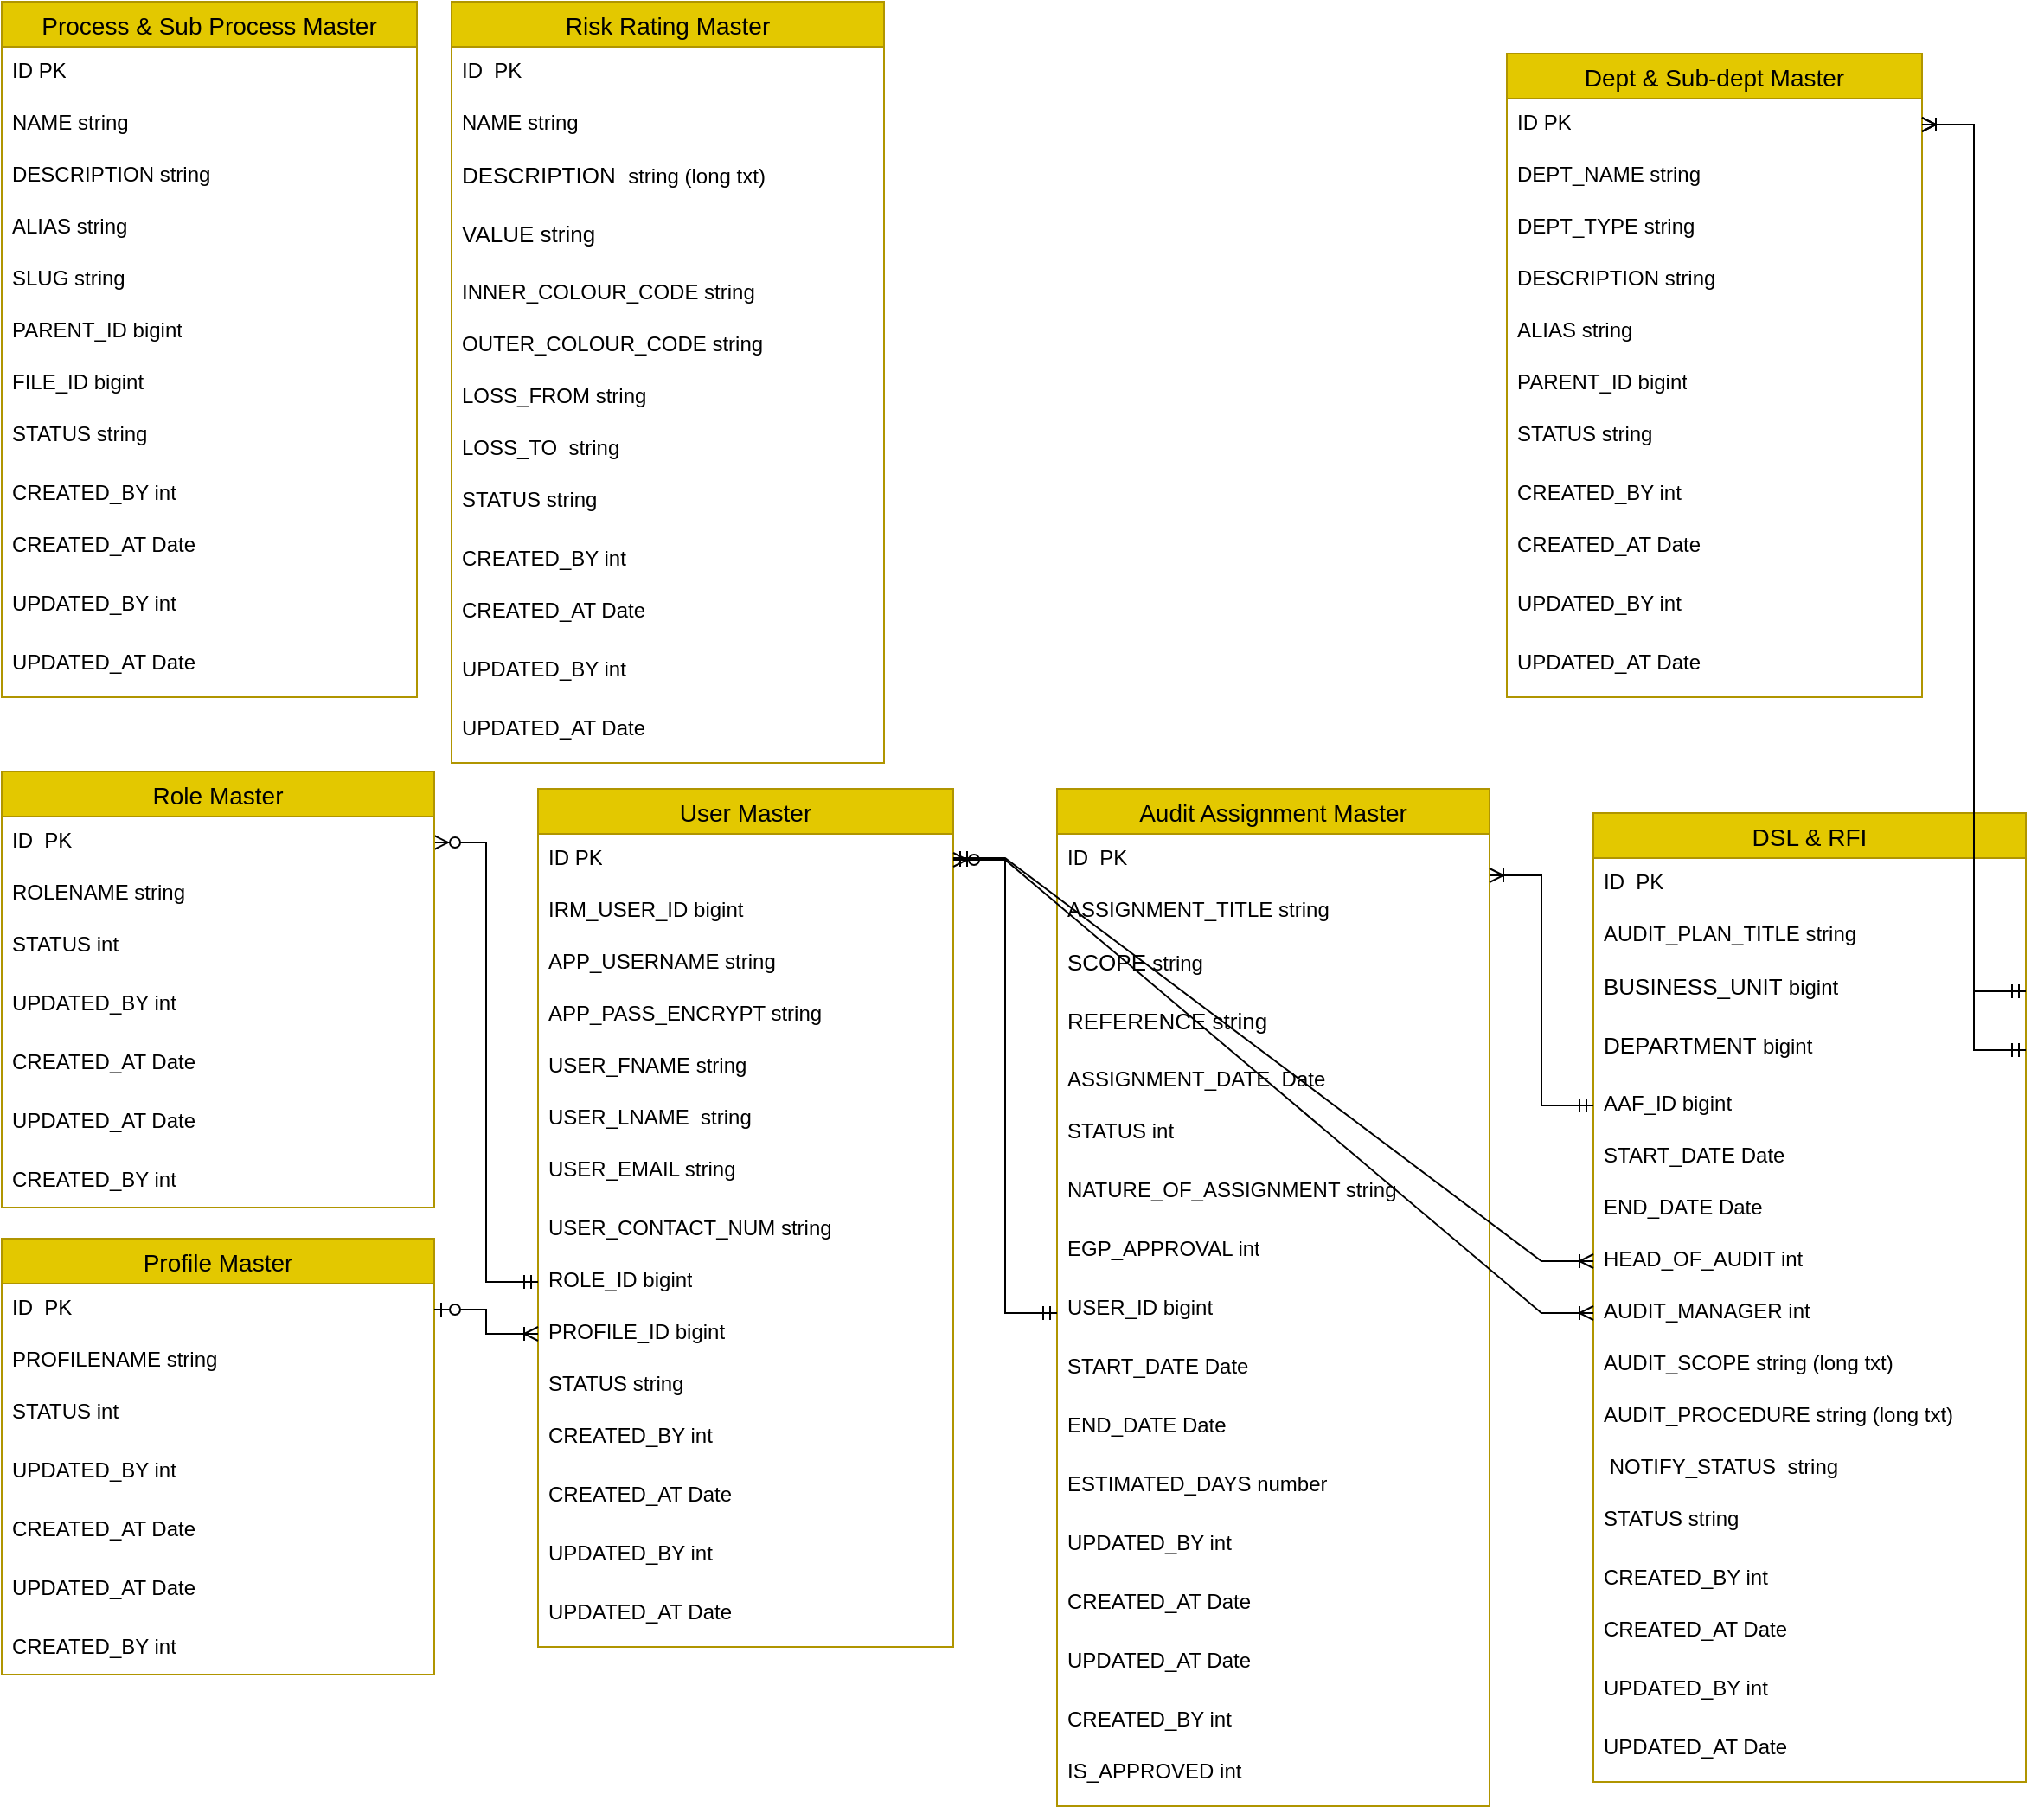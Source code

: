 <mxfile version="24.3.1" type="github">
  <diagram name="ER-DIAGRAM" id="gPWIXDnlti2HxAmNyndX">
    <mxGraphModel dx="1222" dy="618" grid="1" gridSize="10" guides="1" tooltips="1" connect="1" arrows="1" fold="1" page="1" pageScale="1" pageWidth="850" pageHeight="1100" math="0" shadow="0">
      <root>
        <mxCell id="0" />
        <mxCell id="1" parent="0" />
        <mxCell id="QEmC2FfthVZEHZ-U8Jmx-1" value="Process &amp; Sub Process Master" style="swimlane;fontStyle=0;childLayout=stackLayout;horizontal=1;startSize=26;horizontalStack=0;resizeParent=1;resizeParentMax=0;resizeLast=0;collapsible=1;marginBottom=0;align=center;fontSize=14;fillColor=#e3c800;strokeColor=#B09500;fontColor=#000000;" parent="1" vertex="1">
          <mxGeometry x="20" y="35" width="240" height="402" as="geometry">
            <mxRectangle x="70" y="50" width="230" height="30" as="alternateBounds" />
          </mxGeometry>
        </mxCell>
        <mxCell id="QEmC2FfthVZEHZ-U8Jmx-2" value="ID PK" style="text;strokeColor=none;fillColor=none;spacingLeft=4;spacingRight=4;overflow=hidden;rotatable=0;points=[[0,0.5],[1,0.5]];portConstraint=eastwest;fontSize=12;whiteSpace=wrap;html=1;" parent="QEmC2FfthVZEHZ-U8Jmx-1" vertex="1">
          <mxGeometry y="26" width="240" height="30" as="geometry" />
        </mxCell>
        <mxCell id="QEmC2FfthVZEHZ-U8Jmx-3" value="NAME string" style="text;strokeColor=none;fillColor=none;spacingLeft=4;spacingRight=4;overflow=hidden;rotatable=0;points=[[0,0.5],[1,0.5]];portConstraint=eastwest;fontSize=12;whiteSpace=wrap;html=1;" parent="QEmC2FfthVZEHZ-U8Jmx-1" vertex="1">
          <mxGeometry y="56" width="240" height="30" as="geometry" />
        </mxCell>
        <mxCell id="QEmC2FfthVZEHZ-U8Jmx-4" value="DESCRIPTION string" style="text;strokeColor=none;fillColor=none;spacingLeft=4;spacingRight=4;overflow=hidden;rotatable=0;points=[[0,0.5],[1,0.5]];portConstraint=eastwest;fontSize=12;whiteSpace=wrap;html=1;" parent="QEmC2FfthVZEHZ-U8Jmx-1" vertex="1">
          <mxGeometry y="86" width="240" height="30" as="geometry" />
        </mxCell>
        <mxCell id="QEmC2FfthVZEHZ-U8Jmx-5" value="ALIAS string" style="text;strokeColor=none;fillColor=none;spacingLeft=4;spacingRight=4;overflow=hidden;rotatable=0;points=[[0,0.5],[1,0.5]];portConstraint=eastwest;fontSize=12;whiteSpace=wrap;html=1;" parent="QEmC2FfthVZEHZ-U8Jmx-1" vertex="1">
          <mxGeometry y="116" width="240" height="30" as="geometry" />
        </mxCell>
        <mxCell id="QEmC2FfthVZEHZ-U8Jmx-6" value="SLUG string" style="text;strokeColor=none;fillColor=none;spacingLeft=4;spacingRight=4;overflow=hidden;rotatable=0;points=[[0,0.5],[1,0.5]];portConstraint=eastwest;fontSize=12;whiteSpace=wrap;html=1;" parent="QEmC2FfthVZEHZ-U8Jmx-1" vertex="1">
          <mxGeometry y="146" width="240" height="30" as="geometry" />
        </mxCell>
        <mxCell id="QEmC2FfthVZEHZ-U8Jmx-7" value="&lt;span style=&quot;color: rgba(0, 0, 0, 0); font-family: monospace; font-size: 0px; text-wrap: nowrap;&quot;&gt;%3CmxGraphModel%3E%3Croot%3E%3CmxCell%20id%3D%220%22%2F%3E%3CmxCell%20id%3D%221%22%20parent%3D%220%22%2F%3E%3CmxCell%20id%3D%222%22%20value%3D%22FILE_ID%20bigint%22%20style%3D%22text%3BstrokeColor%3Dnone%3BfillColor%3Dnone%3BspacingLeft%3D4%3BspacingRight%3D4%3Boverflow%3Dhidden%3Brotatable%3D0%3Bpoints%3D%5B%5B0%2C0.5%5D%2C%5B1%2C0.5%5D%5D%3BportConstraint%3Deastwest%3BfontSize%3D12%3BwhiteSpace%3Dwrap%3Bhtml%3D1%3B%22%20vertex%3D%221%22%20parent%3D%221%22%3E%3CmxGeometry%20x%3D%22100%22%20y%3D%22246%22%20width%3D%22240%22%20height%3D%2230%22%20as%3D%22geometry%22%2F%3E%3C%2FmxCell%3E%3C%2Froot%3E%3C%2FmxGraphModel%3E&lt;/span&gt;PARENT_ID&amp;nbsp;bigint" style="text;strokeColor=none;fillColor=none;spacingLeft=4;spacingRight=4;overflow=hidden;rotatable=0;points=[[0,0.5],[1,0.5]];portConstraint=eastwest;fontSize=12;whiteSpace=wrap;html=1;" parent="QEmC2FfthVZEHZ-U8Jmx-1" vertex="1">
          <mxGeometry y="176" width="240" height="30" as="geometry" />
        </mxCell>
        <mxCell id="QEmC2FfthVZEHZ-U8Jmx-8" value="FILE_ID bigint" style="text;strokeColor=none;fillColor=none;spacingLeft=4;spacingRight=4;overflow=hidden;rotatable=0;points=[[0,0.5],[1,0.5]];portConstraint=eastwest;fontSize=12;whiteSpace=wrap;html=1;" parent="QEmC2FfthVZEHZ-U8Jmx-1" vertex="1">
          <mxGeometry y="206" width="240" height="30" as="geometry" />
        </mxCell>
        <mxCell id="QEmC2FfthVZEHZ-U8Jmx-9" value="STATUS string" style="text;strokeColor=none;fillColor=none;spacingLeft=4;spacingRight=4;overflow=hidden;rotatable=0;points=[[0,0.5],[1,0.5]];portConstraint=eastwest;fontSize=12;whiteSpace=wrap;html=1;" parent="QEmC2FfthVZEHZ-U8Jmx-1" vertex="1">
          <mxGeometry y="236" width="240" height="34" as="geometry" />
        </mxCell>
        <mxCell id="QEmC2FfthVZEHZ-U8Jmx-10" value="&lt;span style=&quot;color: rgba(0, 0, 0, 0); font-family: monospace; font-size: 0px; text-wrap: nowrap;&quot;&gt;%3CmxGraphModel%3E%3Croot%3E%3CmxCell%20id%3D%220%22%2F%3E%3CmxCell%20id%3D%221%22%20parent%3D%220%22%2F%3E%3CmxCell%20id%3D%222%22%20value%3D%22FILE_ID%20bigint%22%20style%3D%22text%3BstrokeColor%3Dnone%3BfillColor%3Dnone%3BspacingLeft%3D4%3BspacingRight%3D4%3Boverflow%3Dhidden%3Brotatable%3D0%3Bpoints%3D%5B%5B0%2C0.5%5D%2C%5B1%2C0.5%5D%5D%3BportConstraint%3Deastwest%3BfontSize%3D12%3BwhiteSpace%3Dwrap%3Bhtml%3D1%3B%22%20vertex%3D%221%22%20parent%3D%221%22%3E%3CmxGeometry%20x%3D%22100%22%20y%3D%22246%22%20width%3D%22240%22%20height%3D%2230%22%20as%3D%22geometry%22%2F%3E%3C%2FmxCell%3E%3C%2Froot%3E%3C%2FmxGraphModel%3ECREA&lt;/span&gt;CREATED_BY int" style="text;strokeColor=none;fillColor=none;spacingLeft=4;spacingRight=4;overflow=hidden;rotatable=0;points=[[0,0.5],[1,0.5]];portConstraint=eastwest;fontSize=12;whiteSpace=wrap;html=1;" parent="QEmC2FfthVZEHZ-U8Jmx-1" vertex="1">
          <mxGeometry y="270" width="240" height="30" as="geometry" />
        </mxCell>
        <mxCell id="QEmC2FfthVZEHZ-U8Jmx-11" value="CREATED_AT Date" style="text;strokeColor=none;fillColor=none;spacingLeft=4;spacingRight=4;overflow=hidden;rotatable=0;points=[[0,0.5],[1,0.5]];portConstraint=eastwest;fontSize=12;whiteSpace=wrap;html=1;" parent="QEmC2FfthVZEHZ-U8Jmx-1" vertex="1">
          <mxGeometry y="300" width="240" height="34" as="geometry" />
        </mxCell>
        <mxCell id="QEmC2FfthVZEHZ-U8Jmx-12" value="UPDATED_BY int" style="text;strokeColor=none;fillColor=none;spacingLeft=4;spacingRight=4;overflow=hidden;rotatable=0;points=[[0,0.5],[1,0.5]];portConstraint=eastwest;fontSize=12;whiteSpace=wrap;html=1;" parent="QEmC2FfthVZEHZ-U8Jmx-1" vertex="1">
          <mxGeometry y="334" width="240" height="34" as="geometry" />
        </mxCell>
        <mxCell id="QEmC2FfthVZEHZ-U8Jmx-13" value="UPDATED_AT Date" style="text;strokeColor=none;fillColor=none;spacingLeft=4;spacingRight=4;overflow=hidden;rotatable=0;points=[[0,0.5],[1,0.5]];portConstraint=eastwest;fontSize=12;whiteSpace=wrap;html=1;" parent="QEmC2FfthVZEHZ-U8Jmx-1" vertex="1">
          <mxGeometry y="368" width="240" height="34" as="geometry" />
        </mxCell>
        <mxCell id="QEmC2FfthVZEHZ-U8Jmx-14" value="Dept &amp; Sub-dept Master" style="swimlane;fontStyle=0;childLayout=stackLayout;horizontal=1;startSize=26;horizontalStack=0;resizeParent=1;resizeParentMax=0;resizeLast=0;collapsible=1;marginBottom=0;align=center;fontSize=14;fillColor=#e3c800;strokeColor=#B09500;fontColor=#000000;" parent="1" vertex="1">
          <mxGeometry x="890" y="65" width="240" height="372" as="geometry" />
        </mxCell>
        <mxCell id="QEmC2FfthVZEHZ-U8Jmx-15" value="ID PK" style="text;strokeColor=none;fillColor=none;spacingLeft=4;spacingRight=4;overflow=hidden;rotatable=0;points=[[0,0.5],[1,0.5]];portConstraint=eastwest;fontSize=12;whiteSpace=wrap;html=1;" parent="QEmC2FfthVZEHZ-U8Jmx-14" vertex="1">
          <mxGeometry y="26" width="240" height="30" as="geometry" />
        </mxCell>
        <mxCell id="QEmC2FfthVZEHZ-U8Jmx-16" value="DEPT_NAME string" style="text;strokeColor=none;fillColor=none;spacingLeft=4;spacingRight=4;overflow=hidden;rotatable=0;points=[[0,0.5],[1,0.5]];portConstraint=eastwest;fontSize=12;whiteSpace=wrap;html=1;" parent="QEmC2FfthVZEHZ-U8Jmx-14" vertex="1">
          <mxGeometry y="56" width="240" height="30" as="geometry" />
        </mxCell>
        <mxCell id="QEmC2FfthVZEHZ-U8Jmx-27" value="DEPT_TYPE string" style="text;strokeColor=none;fillColor=none;spacingLeft=4;spacingRight=4;overflow=hidden;rotatable=0;points=[[0,0.5],[1,0.5]];portConstraint=eastwest;fontSize=12;whiteSpace=wrap;html=1;" parent="QEmC2FfthVZEHZ-U8Jmx-14" vertex="1">
          <mxGeometry y="86" width="240" height="30" as="geometry" />
        </mxCell>
        <mxCell id="QEmC2FfthVZEHZ-U8Jmx-17" value="DESCRIPTION string" style="text;strokeColor=none;fillColor=none;spacingLeft=4;spacingRight=4;overflow=hidden;rotatable=0;points=[[0,0.5],[1,0.5]];portConstraint=eastwest;fontSize=12;whiteSpace=wrap;html=1;" parent="QEmC2FfthVZEHZ-U8Jmx-14" vertex="1">
          <mxGeometry y="116" width="240" height="30" as="geometry" />
        </mxCell>
        <mxCell id="QEmC2FfthVZEHZ-U8Jmx-18" value="ALIAS string" style="text;strokeColor=none;fillColor=none;spacingLeft=4;spacingRight=4;overflow=hidden;rotatable=0;points=[[0,0.5],[1,0.5]];portConstraint=eastwest;fontSize=12;whiteSpace=wrap;html=1;" parent="QEmC2FfthVZEHZ-U8Jmx-14" vertex="1">
          <mxGeometry y="146" width="240" height="30" as="geometry" />
        </mxCell>
        <mxCell id="QEmC2FfthVZEHZ-U8Jmx-20" value="&lt;span style=&quot;color: rgba(0, 0, 0, 0); font-family: monospace; font-size: 0px; text-wrap: nowrap;&quot;&gt;%3CmxGraphModel%3E%3Croot%3E%3CmxCell%20id%3D%220%22%2F%3E%3CmxCell%20id%3D%221%22%20parent%3D%220%22%2F%3E%3CmxCell%20id%3D%222%22%20value%3D%22FILE_ID%20bigint%22%20style%3D%22text%3BstrokeColor%3Dnone%3BfillColor%3Dnone%3BspacingLeft%3D4%3BspacingRight%3D4%3Boverflow%3Dhidden%3Brotatable%3D0%3Bpoints%3D%5B%5B0%2C0.5%5D%2C%5B1%2C0.5%5D%5D%3BportConstraint%3Deastwest%3BfontSize%3D12%3BwhiteSpace%3Dwrap%3Bhtml%3D1%3B%22%20vertex%3D%221%22%20parent%3D%221%22%3E%3CmxGeometry%20x%3D%22100%22%20y%3D%22246%22%20width%3D%22240%22%20height%3D%2230%22%20as%3D%22geometry%22%2F%3E%3C%2FmxCell%3E%3C%2Froot%3E%3C%2FmxGraphModel%3E&lt;/span&gt;PARENT_ID&amp;nbsp;bigint" style="text;strokeColor=none;fillColor=none;spacingLeft=4;spacingRight=4;overflow=hidden;rotatable=0;points=[[0,0.5],[1,0.5]];portConstraint=eastwest;fontSize=12;whiteSpace=wrap;html=1;" parent="QEmC2FfthVZEHZ-U8Jmx-14" vertex="1">
          <mxGeometry y="176" width="240" height="30" as="geometry" />
        </mxCell>
        <mxCell id="QEmC2FfthVZEHZ-U8Jmx-22" value="STATUS string" style="text;strokeColor=none;fillColor=none;spacingLeft=4;spacingRight=4;overflow=hidden;rotatable=0;points=[[0,0.5],[1,0.5]];portConstraint=eastwest;fontSize=12;whiteSpace=wrap;html=1;" parent="QEmC2FfthVZEHZ-U8Jmx-14" vertex="1">
          <mxGeometry y="206" width="240" height="34" as="geometry" />
        </mxCell>
        <mxCell id="QEmC2FfthVZEHZ-U8Jmx-23" value="&lt;span style=&quot;color: rgba(0, 0, 0, 0); font-family: monospace; font-size: 0px; text-wrap: nowrap;&quot;&gt;%3CmxGraphModel%3E%3Croot%3E%3CmxCell%20id%3D%220%22%2F%3E%3CmxCell%20id%3D%221%22%20parent%3D%220%22%2F%3E%3CmxCell%20id%3D%222%22%20value%3D%22FILE_ID%20bigint%22%20style%3D%22text%3BstrokeColor%3Dnone%3BfillColor%3Dnone%3BspacingLeft%3D4%3BspacingRight%3D4%3Boverflow%3Dhidden%3Brotatable%3D0%3Bpoints%3D%5B%5B0%2C0.5%5D%2C%5B1%2C0.5%5D%5D%3BportConstraint%3Deastwest%3BfontSize%3D12%3BwhiteSpace%3Dwrap%3Bhtml%3D1%3B%22%20vertex%3D%221%22%20parent%3D%221%22%3E%3CmxGeometry%20x%3D%22100%22%20y%3D%22246%22%20width%3D%22240%22%20height%3D%2230%22%20as%3D%22geometry%22%2F%3E%3C%2FmxCell%3E%3C%2Froot%3E%3C%2FmxGraphModel%3ECREA&lt;/span&gt;CREATED_BY int" style="text;strokeColor=none;fillColor=none;spacingLeft=4;spacingRight=4;overflow=hidden;rotatable=0;points=[[0,0.5],[1,0.5]];portConstraint=eastwest;fontSize=12;whiteSpace=wrap;html=1;" parent="QEmC2FfthVZEHZ-U8Jmx-14" vertex="1">
          <mxGeometry y="240" width="240" height="30" as="geometry" />
        </mxCell>
        <mxCell id="QEmC2FfthVZEHZ-U8Jmx-24" value="CREATED_AT Date" style="text;strokeColor=none;fillColor=none;spacingLeft=4;spacingRight=4;overflow=hidden;rotatable=0;points=[[0,0.5],[1,0.5]];portConstraint=eastwest;fontSize=12;whiteSpace=wrap;html=1;" parent="QEmC2FfthVZEHZ-U8Jmx-14" vertex="1">
          <mxGeometry y="270" width="240" height="34" as="geometry" />
        </mxCell>
        <mxCell id="QEmC2FfthVZEHZ-U8Jmx-25" value="UPDATED_BY int" style="text;strokeColor=none;fillColor=none;spacingLeft=4;spacingRight=4;overflow=hidden;rotatable=0;points=[[0,0.5],[1,0.5]];portConstraint=eastwest;fontSize=12;whiteSpace=wrap;html=1;" parent="QEmC2FfthVZEHZ-U8Jmx-14" vertex="1">
          <mxGeometry y="304" width="240" height="34" as="geometry" />
        </mxCell>
        <mxCell id="QEmC2FfthVZEHZ-U8Jmx-26" value="UPDATED_AT Date" style="text;strokeColor=none;fillColor=none;spacingLeft=4;spacingRight=4;overflow=hidden;rotatable=0;points=[[0,0.5],[1,0.5]];portConstraint=eastwest;fontSize=12;whiteSpace=wrap;html=1;" parent="QEmC2FfthVZEHZ-U8Jmx-14" vertex="1">
          <mxGeometry y="338" width="240" height="34" as="geometry" />
        </mxCell>
        <mxCell id="izGqx1ny6AZT-RJg9pPJ-1" value="Risk Rating Master" style="swimlane;fontStyle=0;childLayout=stackLayout;horizontal=1;startSize=26;horizontalStack=0;resizeParent=1;resizeParentMax=0;resizeLast=0;collapsible=1;marginBottom=0;align=center;fontSize=14;fillColor=#e3c800;strokeColor=#B09500;fontColor=#000000;" parent="1" vertex="1">
          <mxGeometry x="280" y="35" width="250" height="440" as="geometry" />
        </mxCell>
        <mxCell id="izGqx1ny6AZT-RJg9pPJ-2" value="ID&amp;nbsp; PK" style="text;strokeColor=none;fillColor=none;spacingLeft=4;spacingRight=4;overflow=hidden;rotatable=0;points=[[0,0.5],[1,0.5]];portConstraint=eastwest;fontSize=12;whiteSpace=wrap;html=1;" parent="izGqx1ny6AZT-RJg9pPJ-1" vertex="1">
          <mxGeometry y="26" width="250" height="30" as="geometry" />
        </mxCell>
        <mxCell id="izGqx1ny6AZT-RJg9pPJ-3" value="NAME string" style="text;strokeColor=none;fillColor=none;spacingLeft=4;spacingRight=4;overflow=hidden;rotatable=0;points=[[0,0.5],[1,0.5]];portConstraint=eastwest;fontSize=12;whiteSpace=wrap;html=1;" parent="izGqx1ny6AZT-RJg9pPJ-1" vertex="1">
          <mxGeometry y="56" width="250" height="30" as="geometry" />
        </mxCell>
        <mxCell id="izGqx1ny6AZT-RJg9pPJ-16" value="&lt;font style=&quot;&quot; size=&quot;2&quot; face=&quot;Nunito Sans, sans-serif&quot;&gt;DESCRIPTION&amp;nbsp;&amp;nbsp;&lt;/font&gt;string (long txt)" style="text;strokeColor=none;fillColor=none;spacingLeft=4;spacingRight=4;overflow=hidden;rotatable=0;points=[[0,0.5],[1,0.5]];portConstraint=eastwest;fontSize=12;whiteSpace=wrap;html=1;" parent="izGqx1ny6AZT-RJg9pPJ-1" vertex="1">
          <mxGeometry y="86" width="250" height="34" as="geometry" />
        </mxCell>
        <mxCell id="izGqx1ny6AZT-RJg9pPJ-4" value="&lt;font style=&quot;&quot; size=&quot;2&quot; face=&quot;Nunito Sans, sans-serif&quot;&gt;VALUE string&lt;/font&gt;" style="text;strokeColor=none;fillColor=none;spacingLeft=4;spacingRight=4;overflow=hidden;rotatable=0;points=[[0,0.5],[1,0.5]];portConstraint=eastwest;fontSize=12;whiteSpace=wrap;html=1;" parent="izGqx1ny6AZT-RJg9pPJ-1" vertex="1">
          <mxGeometry y="120" width="250" height="34" as="geometry" />
        </mxCell>
        <mxCell id="izGqx1ny6AZT-RJg9pPJ-14" value="INNER_COLOUR_CODE string" style="text;strokeColor=none;fillColor=none;spacingLeft=4;spacingRight=4;overflow=hidden;rotatable=0;points=[[0,0.5],[1,0.5]];portConstraint=eastwest;fontSize=12;whiteSpace=wrap;html=1;" parent="izGqx1ny6AZT-RJg9pPJ-1" vertex="1">
          <mxGeometry y="154" width="250" height="30" as="geometry" />
        </mxCell>
        <mxCell id="izGqx1ny6AZT-RJg9pPJ-5" value="OUTER_COLOUR_CODE string" style="text;strokeColor=none;fillColor=none;spacingLeft=4;spacingRight=4;overflow=hidden;rotatable=0;points=[[0,0.5],[1,0.5]];portConstraint=eastwest;fontSize=12;whiteSpace=wrap;html=1;" parent="izGqx1ny6AZT-RJg9pPJ-1" vertex="1">
          <mxGeometry y="184" width="250" height="30" as="geometry" />
        </mxCell>
        <mxCell id="izGqx1ny6AZT-RJg9pPJ-6" value="LOSS_FROM string" style="text;strokeColor=none;fillColor=none;spacingLeft=4;spacingRight=4;overflow=hidden;rotatable=0;points=[[0,0.5],[1,0.5]];portConstraint=eastwest;fontSize=12;whiteSpace=wrap;html=1;" parent="izGqx1ny6AZT-RJg9pPJ-1" vertex="1">
          <mxGeometry y="214" width="250" height="30" as="geometry" />
        </mxCell>
        <mxCell id="izGqx1ny6AZT-RJg9pPJ-7" value="&lt;font face=&quot;monospace&quot; color=&quot;rgba(0, 0, 0, 0)&quot;&gt;&lt;span style=&quot;font-size: 0px; text-wrap: nowrap;&quot;&gt;LOSS_TO&lt;/span&gt;&lt;/font&gt;LOSS_TO&amp;nbsp; string" style="text;strokeColor=none;fillColor=none;spacingLeft=4;spacingRight=4;overflow=hidden;rotatable=0;points=[[0,0.5],[1,0.5]];portConstraint=eastwest;fontSize=12;whiteSpace=wrap;html=1;" parent="izGqx1ny6AZT-RJg9pPJ-1" vertex="1">
          <mxGeometry y="244" width="250" height="30" as="geometry" />
        </mxCell>
        <mxCell id="izGqx1ny6AZT-RJg9pPJ-9" value="STATUS string" style="text;strokeColor=none;fillColor=none;spacingLeft=4;spacingRight=4;overflow=hidden;rotatable=0;points=[[0,0.5],[1,0.5]];portConstraint=eastwest;fontSize=12;whiteSpace=wrap;html=1;" parent="izGqx1ny6AZT-RJg9pPJ-1" vertex="1">
          <mxGeometry y="274" width="250" height="34" as="geometry" />
        </mxCell>
        <mxCell id="izGqx1ny6AZT-RJg9pPJ-10" value="&lt;span style=&quot;color: rgba(0, 0, 0, 0); font-family: monospace; font-size: 0px; text-wrap: nowrap;&quot;&gt;%3CmxGraphModel%3E%3Croot%3E%3CmxCell%20id%3D%220%22%2F%3E%3CmxCell%20id%3D%221%22%20parent%3D%220%22%2F%3E%3CmxCell%20id%3D%222%22%20value%3D%22FILE_ID%20bigint%22%20style%3D%22text%3BstrokeColor%3Dnone%3BfillColor%3Dnone%3BspacingLeft%3D4%3BspacingRight%3D4%3Boverflow%3Dhidden%3Brotatable%3D0%3Bpoints%3D%5B%5B0%2C0.5%5D%2C%5B1%2C0.5%5D%5D%3BportConstraint%3Deastwest%3BfontSize%3D12%3BwhiteSpace%3Dwrap%3Bhtml%3D1%3B%22%20vertex%3D%221%22%20parent%3D%221%22%3E%3CmxGeometry%20x%3D%22100%22%20y%3D%22246%22%20width%3D%22240%22%20height%3D%2230%22%20as%3D%22geometry%22%2F%3E%3C%2FmxCell%3E%3C%2Froot%3E%3C%2FmxGraphModel%3ECREA&lt;/span&gt;CREATED_BY int" style="text;strokeColor=none;fillColor=none;spacingLeft=4;spacingRight=4;overflow=hidden;rotatable=0;points=[[0,0.5],[1,0.5]];portConstraint=eastwest;fontSize=12;whiteSpace=wrap;html=1;" parent="izGqx1ny6AZT-RJg9pPJ-1" vertex="1">
          <mxGeometry y="308" width="250" height="30" as="geometry" />
        </mxCell>
        <mxCell id="izGqx1ny6AZT-RJg9pPJ-11" value="CREATED_AT Date" style="text;strokeColor=none;fillColor=none;spacingLeft=4;spacingRight=4;overflow=hidden;rotatable=0;points=[[0,0.5],[1,0.5]];portConstraint=eastwest;fontSize=12;whiteSpace=wrap;html=1;" parent="izGqx1ny6AZT-RJg9pPJ-1" vertex="1">
          <mxGeometry y="338" width="250" height="34" as="geometry" />
        </mxCell>
        <mxCell id="izGqx1ny6AZT-RJg9pPJ-12" value="UPDATED_BY int" style="text;strokeColor=none;fillColor=none;spacingLeft=4;spacingRight=4;overflow=hidden;rotatable=0;points=[[0,0.5],[1,0.5]];portConstraint=eastwest;fontSize=12;whiteSpace=wrap;html=1;" parent="izGqx1ny6AZT-RJg9pPJ-1" vertex="1">
          <mxGeometry y="372" width="250" height="34" as="geometry" />
        </mxCell>
        <mxCell id="izGqx1ny6AZT-RJg9pPJ-13" value="UPDATED_AT Date" style="text;strokeColor=none;fillColor=none;spacingLeft=4;spacingRight=4;overflow=hidden;rotatable=0;points=[[0,0.5],[1,0.5]];portConstraint=eastwest;fontSize=12;whiteSpace=wrap;html=1;" parent="izGqx1ny6AZT-RJg9pPJ-1" vertex="1">
          <mxGeometry y="406" width="250" height="34" as="geometry" />
        </mxCell>
        <mxCell id="izGqx1ny6AZT-RJg9pPJ-18" value="Audit Assignment Master" style="swimlane;fontStyle=0;childLayout=stackLayout;horizontal=1;startSize=26;horizontalStack=0;resizeParent=1;resizeParentMax=0;resizeLast=0;collapsible=1;marginBottom=0;align=center;fontSize=14;fillColor=#e3c800;strokeColor=#B09500;fontColor=#000000;" parent="1" vertex="1">
          <mxGeometry x="630" y="490" width="250" height="588" as="geometry">
            <mxRectangle x="630" y="490" width="200" height="30" as="alternateBounds" />
          </mxGeometry>
        </mxCell>
        <mxCell id="izGqx1ny6AZT-RJg9pPJ-19" value="ID&amp;nbsp; PK" style="text;strokeColor=none;fillColor=none;spacingLeft=4;spacingRight=4;overflow=hidden;rotatable=0;points=[[0,0.5],[1,0.5]];portConstraint=eastwest;fontSize=12;whiteSpace=wrap;html=1;" parent="izGqx1ny6AZT-RJg9pPJ-18" vertex="1">
          <mxGeometry y="26" width="250" height="30" as="geometry" />
        </mxCell>
        <mxCell id="izGqx1ny6AZT-RJg9pPJ-20" value="ASSIGNMENT_TITLE string" style="text;strokeColor=none;fillColor=none;spacingLeft=4;spacingRight=4;overflow=hidden;rotatable=0;points=[[0,0.5],[1,0.5]];portConstraint=eastwest;fontSize=12;whiteSpace=wrap;html=1;" parent="izGqx1ny6AZT-RJg9pPJ-18" vertex="1">
          <mxGeometry y="56" width="250" height="30" as="geometry" />
        </mxCell>
        <mxCell id="izGqx1ny6AZT-RJg9pPJ-21" value="&lt;font style=&quot;&quot; size=&quot;2&quot; face=&quot;Nunito Sans, sans-serif&quot;&gt;SCOPE&amp;nbsp;&lt;/font&gt;string" style="text;strokeColor=none;fillColor=none;spacingLeft=4;spacingRight=4;overflow=hidden;rotatable=0;points=[[0,0.5],[1,0.5]];portConstraint=eastwest;fontSize=12;whiteSpace=wrap;html=1;" parent="izGqx1ny6AZT-RJg9pPJ-18" vertex="1">
          <mxGeometry y="86" width="250" height="34" as="geometry" />
        </mxCell>
        <mxCell id="izGqx1ny6AZT-RJg9pPJ-22" value="&lt;font style=&quot;&quot; size=&quot;2&quot; face=&quot;Nunito Sans, sans-serif&quot;&gt;REFERENCE string&lt;/font&gt;" style="text;strokeColor=none;fillColor=none;spacingLeft=4;spacingRight=4;overflow=hidden;rotatable=0;points=[[0,0.5],[1,0.5]];portConstraint=eastwest;fontSize=12;whiteSpace=wrap;html=1;" parent="izGqx1ny6AZT-RJg9pPJ-18" vertex="1">
          <mxGeometry y="120" width="250" height="34" as="geometry" />
        </mxCell>
        <mxCell id="izGqx1ny6AZT-RJg9pPJ-23" value="ASSIGNMENT_DATE&amp;nbsp; Date" style="text;strokeColor=none;fillColor=none;spacingLeft=4;spacingRight=4;overflow=hidden;rotatable=0;points=[[0,0.5],[1,0.5]];portConstraint=eastwest;fontSize=12;whiteSpace=wrap;html=1;" parent="izGqx1ny6AZT-RJg9pPJ-18" vertex="1">
          <mxGeometry y="154" width="250" height="30" as="geometry" />
        </mxCell>
        <mxCell id="izGqx1ny6AZT-RJg9pPJ-27" value="STATUS int" style="text;strokeColor=none;fillColor=none;spacingLeft=4;spacingRight=4;overflow=hidden;rotatable=0;points=[[0,0.5],[1,0.5]];portConstraint=eastwest;fontSize=12;whiteSpace=wrap;html=1;" parent="izGqx1ny6AZT-RJg9pPJ-18" vertex="1">
          <mxGeometry y="184" width="250" height="34" as="geometry" />
        </mxCell>
        <mxCell id="izGqx1ny6AZT-RJg9pPJ-59" value="NATURE_OF_ASSIGNMENT string" style="text;strokeColor=none;fillColor=none;spacingLeft=4;spacingRight=4;overflow=hidden;rotatable=0;points=[[0,0.5],[1,0.5]];portConstraint=eastwest;fontSize=12;whiteSpace=wrap;html=1;" parent="izGqx1ny6AZT-RJg9pPJ-18" vertex="1">
          <mxGeometry y="218" width="250" height="34" as="geometry" />
        </mxCell>
        <mxCell id="izGqx1ny6AZT-RJg9pPJ-33" value="EGP_APPROVAL int" style="text;strokeColor=none;fillColor=none;spacingLeft=4;spacingRight=4;overflow=hidden;rotatable=0;points=[[0,0.5],[1,0.5]];portConstraint=eastwest;fontSize=12;whiteSpace=wrap;html=1;" parent="izGqx1ny6AZT-RJg9pPJ-18" vertex="1">
          <mxGeometry y="252" width="250" height="34" as="geometry" />
        </mxCell>
        <mxCell id="izGqx1ny6AZT-RJg9pPJ-36" value="USER_ID bigint" style="text;strokeColor=none;fillColor=none;spacingLeft=4;spacingRight=4;overflow=hidden;rotatable=0;points=[[0,0.5],[1,0.5]];portConstraint=eastwest;fontSize=12;whiteSpace=wrap;html=1;" parent="izGqx1ny6AZT-RJg9pPJ-18" vertex="1">
          <mxGeometry y="286" width="250" height="34" as="geometry" />
        </mxCell>
        <mxCell id="izGqx1ny6AZT-RJg9pPJ-55" value="START_DATE Date" style="text;strokeColor=none;fillColor=none;spacingLeft=4;spacingRight=4;overflow=hidden;rotatable=0;points=[[0,0.5],[1,0.5]];portConstraint=eastwest;fontSize=12;whiteSpace=wrap;html=1;" parent="izGqx1ny6AZT-RJg9pPJ-18" vertex="1">
          <mxGeometry y="320" width="250" height="34" as="geometry" />
        </mxCell>
        <mxCell id="izGqx1ny6AZT-RJg9pPJ-56" value="END_DATE Date" style="text;strokeColor=none;fillColor=none;spacingLeft=4;spacingRight=4;overflow=hidden;rotatable=0;points=[[0,0.5],[1,0.5]];portConstraint=eastwest;fontSize=12;whiteSpace=wrap;html=1;" parent="izGqx1ny6AZT-RJg9pPJ-18" vertex="1">
          <mxGeometry y="354" width="250" height="34" as="geometry" />
        </mxCell>
        <mxCell id="izGqx1ny6AZT-RJg9pPJ-57" value="ESTIMATED_DAYS number" style="text;strokeColor=none;fillColor=none;spacingLeft=4;spacingRight=4;overflow=hidden;rotatable=0;points=[[0,0.5],[1,0.5]];portConstraint=eastwest;fontSize=12;whiteSpace=wrap;html=1;" parent="izGqx1ny6AZT-RJg9pPJ-18" vertex="1">
          <mxGeometry y="388" width="250" height="34" as="geometry" />
        </mxCell>
        <mxCell id="izGqx1ny6AZT-RJg9pPJ-34" value="UPDATED_BY int" style="text;strokeColor=none;fillColor=none;spacingLeft=4;spacingRight=4;overflow=hidden;rotatable=0;points=[[0,0.5],[1,0.5]];portConstraint=eastwest;fontSize=12;whiteSpace=wrap;html=1;" parent="izGqx1ny6AZT-RJg9pPJ-18" vertex="1">
          <mxGeometry y="422" width="250" height="34" as="geometry" />
        </mxCell>
        <mxCell id="izGqx1ny6AZT-RJg9pPJ-29" value="CREATED_AT Date" style="text;strokeColor=none;fillColor=none;spacingLeft=4;spacingRight=4;overflow=hidden;rotatable=0;points=[[0,0.5],[1,0.5]];portConstraint=eastwest;fontSize=12;whiteSpace=wrap;html=1;" parent="izGqx1ny6AZT-RJg9pPJ-18" vertex="1">
          <mxGeometry y="456" width="250" height="34" as="geometry" />
        </mxCell>
        <mxCell id="izGqx1ny6AZT-RJg9pPJ-35" value="UPDATED_AT Date" style="text;strokeColor=none;fillColor=none;spacingLeft=4;spacingRight=4;overflow=hidden;rotatable=0;points=[[0,0.5],[1,0.5]];portConstraint=eastwest;fontSize=12;whiteSpace=wrap;html=1;" parent="izGqx1ny6AZT-RJg9pPJ-18" vertex="1">
          <mxGeometry y="490" width="250" height="34" as="geometry" />
        </mxCell>
        <mxCell id="izGqx1ny6AZT-RJg9pPJ-28" value="&lt;span style=&quot;color: rgba(0, 0, 0, 0); font-family: monospace; font-size: 0px; text-wrap: nowrap;&quot;&gt;%3CmxGraphModel%3E%3Croot%3E%3CmxCell%20id%3D%220%22%2F%3E%3CmxCell%20id%3D%221%22%20parent%3D%220%22%2F%3E%3CmxCell%20id%3D%222%22%20value%3D%22FILE_ID%20bigint%22%20style%3D%22text%3BstrokeColor%3Dnone%3BfillColor%3Dnone%3BspacingLeft%3D4%3BspacingRight%3D4%3Boverflow%3Dhidden%3Brotatable%3D0%3Bpoints%3D%5B%5B0%2C0.5%5D%2C%5B1%2C0.5%5D%5D%3BportConstraint%3Deastwest%3BfontSize%3D12%3BwhiteSpace%3Dwrap%3Bhtml%3D1%3B%22%20vertex%3D%221%22%20parent%3D%221%22%3E%3CmxGeometry%20x%3D%22100%22%20y%3D%22246%22%20width%3D%22240%22%20height%3D%2230%22%20as%3D%22geometry%22%2F%3E%3C%2FmxCell%3E%3C%2Froot%3E%3C%2FmxGraphModel%3ECREA&lt;/span&gt;CREATED_BY int" style="text;strokeColor=none;fillColor=none;spacingLeft=4;spacingRight=4;overflow=hidden;rotatable=0;points=[[0,0.5],[1,0.5]];portConstraint=eastwest;fontSize=12;whiteSpace=wrap;html=1;" parent="izGqx1ny6AZT-RJg9pPJ-18" vertex="1">
          <mxGeometry y="524" width="250" height="30" as="geometry" />
        </mxCell>
        <mxCell id="izGqx1ny6AZT-RJg9pPJ-30" value="IS_APPROVED int" style="text;strokeColor=none;fillColor=none;spacingLeft=4;spacingRight=4;overflow=hidden;rotatable=0;points=[[0,0.5],[1,0.5]];portConstraint=eastwest;fontSize=12;whiteSpace=wrap;html=1;" parent="izGqx1ny6AZT-RJg9pPJ-18" vertex="1">
          <mxGeometry y="554" width="250" height="34" as="geometry" />
        </mxCell>
        <mxCell id="izGqx1ny6AZT-RJg9pPJ-38" value="User Master" style="swimlane;fontStyle=0;childLayout=stackLayout;horizontal=1;startSize=26;horizontalStack=0;resizeParent=1;resizeParentMax=0;resizeLast=0;collapsible=1;marginBottom=0;align=center;fontSize=14;fillColor=#e3c800;strokeColor=#B09500;fontColor=#000000;" parent="1" vertex="1">
          <mxGeometry x="330" y="490" width="240" height="496" as="geometry" />
        </mxCell>
        <mxCell id="izGqx1ny6AZT-RJg9pPJ-39" value="ID PK" style="text;strokeColor=none;fillColor=none;spacingLeft=4;spacingRight=4;overflow=hidden;rotatable=0;points=[[0,0.5],[1,0.5]];portConstraint=eastwest;fontSize=12;whiteSpace=wrap;html=1;" parent="izGqx1ny6AZT-RJg9pPJ-38" vertex="1">
          <mxGeometry y="26" width="240" height="30" as="geometry" />
        </mxCell>
        <mxCell id="izGqx1ny6AZT-RJg9pPJ-50" value="IRM_USER_ID bigint" style="text;strokeColor=none;fillColor=none;spacingLeft=4;spacingRight=4;overflow=hidden;rotatable=0;points=[[0,0.5],[1,0.5]];portConstraint=eastwest;fontSize=12;whiteSpace=wrap;html=1;" parent="izGqx1ny6AZT-RJg9pPJ-38" vertex="1">
          <mxGeometry y="56" width="240" height="30" as="geometry" />
        </mxCell>
        <mxCell id="izGqx1ny6AZT-RJg9pPJ-41" value="APP_USERNAME string" style="text;strokeColor=none;fillColor=none;spacingLeft=4;spacingRight=4;overflow=hidden;rotatable=0;points=[[0,0.5],[1,0.5]];portConstraint=eastwest;fontSize=12;whiteSpace=wrap;html=1;" parent="izGqx1ny6AZT-RJg9pPJ-38" vertex="1">
          <mxGeometry y="86" width="240" height="30" as="geometry" />
        </mxCell>
        <mxCell id="izGqx1ny6AZT-RJg9pPJ-42" value="APP_PASS_ENCRYPT string" style="text;strokeColor=none;fillColor=none;spacingLeft=4;spacingRight=4;overflow=hidden;rotatable=0;points=[[0,0.5],[1,0.5]];portConstraint=eastwest;fontSize=12;whiteSpace=wrap;html=1;" parent="izGqx1ny6AZT-RJg9pPJ-38" vertex="1">
          <mxGeometry y="116" width="240" height="30" as="geometry" />
        </mxCell>
        <mxCell id="izGqx1ny6AZT-RJg9pPJ-43" value="USER_FNAME string" style="text;strokeColor=none;fillColor=none;spacingLeft=4;spacingRight=4;overflow=hidden;rotatable=0;points=[[0,0.5],[1,0.5]];portConstraint=eastwest;fontSize=12;whiteSpace=wrap;html=1;" parent="izGqx1ny6AZT-RJg9pPJ-38" vertex="1">
          <mxGeometry y="146" width="240" height="30" as="geometry" />
        </mxCell>
        <mxCell id="izGqx1ny6AZT-RJg9pPJ-44" value="USER_LNAME&amp;nbsp; string" style="text;strokeColor=none;fillColor=none;spacingLeft=4;spacingRight=4;overflow=hidden;rotatable=0;points=[[0,0.5],[1,0.5]];portConstraint=eastwest;fontSize=12;whiteSpace=wrap;html=1;" parent="izGqx1ny6AZT-RJg9pPJ-38" vertex="1">
          <mxGeometry y="176" width="240" height="30" as="geometry" />
        </mxCell>
        <mxCell id="izGqx1ny6AZT-RJg9pPJ-45" value="USER_EMAIL string" style="text;strokeColor=none;fillColor=none;spacingLeft=4;spacingRight=4;overflow=hidden;rotatable=0;points=[[0,0.5],[1,0.5]];portConstraint=eastwest;fontSize=12;whiteSpace=wrap;html=1;" parent="izGqx1ny6AZT-RJg9pPJ-38" vertex="1">
          <mxGeometry y="206" width="240" height="34" as="geometry" />
        </mxCell>
        <mxCell id="izGqx1ny6AZT-RJg9pPJ-46" value="&lt;span style=&quot;color: rgba(0, 0, 0, 0); font-family: monospace; font-size: 0px; text-wrap: nowrap;&quot;&gt;%3CmxGraphModel%3E%3Croot%3E%3CmxCell%20id%3D%220%22%2F%3E%3CmxCell%20id%3D%221%22%20parent%3D%220%22%2F%3E%3CmxCell%20id%3D%222%22%20value%3D%22FILE_ID%20bigint%22%20style%3D%22text%3BstrokeColor%3Dnone%3BfillColor%3Dnone%3BspacingLeft%3D4%3BspacingRight%3D4%3Boverflow%3Dhidden%3Brotatable%3D0%3Bpoints%3D%5B%5B0%2C0.5%5D%2C%5B1%2C0.5%5D%5D%3BportConstraint%3Deastwest%3BfontSize%3D12%3BwhiteSpace%3Dwrap%3Bhtml%3D1%3B%22%20vertex%3D%221%22%20parent%3D%221%22%3E%3CmxGeometry%20x%3D%22100%22%20y%3D%22246%22%20width%3D%22240%22%20height%3D%2230%22%20as%3D%22geometry%22%2F%3E%3C%2FmxCell%3E%3C%2Froot%3E%3C%2FmxGraphModel%U&amp;nbsp;&lt;/span&gt;USER_CONTACT_NUM string" style="text;strokeColor=none;fillColor=none;spacingLeft=4;spacingRight=4;overflow=hidden;rotatable=0;points=[[0,0.5],[1,0.5]];portConstraint=eastwest;fontSize=12;whiteSpace=wrap;html=1;" parent="izGqx1ny6AZT-RJg9pPJ-38" vertex="1">
          <mxGeometry y="240" width="240" height="30" as="geometry" />
        </mxCell>
        <mxCell id="izGqx1ny6AZT-RJg9pPJ-51" value="&lt;span style=&quot;color: rgba(0, 0, 0, 0); font-family: monospace; font-size: 0px; text-wrap: nowrap;&quot;&gt;%3CmxGraphModel%3E%3Croot%3E%3CmxCell%20id%3D%220%22%2F%3E%3CmxCell%20id%3D%221%22%20parent%3D%220%22%2F%3E%3CmxCell%20id%3D%222%22%20value%3D%22FILE_ID%20bigint%22%20style%3D%22text%3BstrokeColor%3Dnone%3BfillColor%3Dnone%3BspacingLeft%3D4%3BspacingRight%3D4%3Boverflow%3Dhidden%3Brotatable%3D0%3Bpoints%3D%5B%5B0%2C0.5%5D%2C%5B1%2C0.5%5D%5D%3BportConstraint%3Deastwest%3BfontSize%3D12%3BwhiteSpace%3Dwrap%3Bhtml%3D1%3B%22%20vertex%3D%221%22%20parent%3D%221%22%3E%3CmxGeometry%20x%3D%22100%22%20y%3D%22246%22%20width%3D%22240%22%20height%3D%2230%22%20as%3D%22geometry%22%2F%3E%3C%2FmxCell%3E%3C%2Froot%3E%3C%2FmxGraphModel%U&amp;nbsp;&lt;/span&gt;ROLE_ID bigint" style="text;strokeColor=none;fillColor=none;spacingLeft=4;spacingRight=4;overflow=hidden;rotatable=0;points=[[0,0.5],[1,0.5]];portConstraint=eastwest;fontSize=12;whiteSpace=wrap;html=1;" parent="izGqx1ny6AZT-RJg9pPJ-38" vertex="1">
          <mxGeometry y="270" width="240" height="30" as="geometry" />
        </mxCell>
        <mxCell id="izGqx1ny6AZT-RJg9pPJ-52" value="&lt;span style=&quot;color: rgba(0, 0, 0, 0); font-family: monospace; font-size: 0px; text-wrap: nowrap;&quot;&gt;%3CmxGraphModel%3E%3Croot%3E%3CmxCell%20id%3D%220%22%2F%3E%3CmxCell%20id%3D%221%22%20parent%3D%220%22%2F%3E%3CmxCell%20id%3D%222%22%20value%3D%22FILE_ID%20bigint%22%20style%3D%22text%3BstrokeColor%3Dnone%3BfillColor%3Dnone%3BspacingLeft%3D4%3BspacingRight%3D4%3Boverflow%3Dhidden%3Brotatable%3D0%3Bpoints%3D%5B%5B0%2C0.5%5D%2C%5B1%2C0.5%5D%5D%3BportConstraint%3Deastwest%3BfontSize%3D12%3BwhiteSpace%3Dwrap%3Bhtml%3D1%3B%22%20vertex%3D%221%22%20parent%3D%221%22%3E%3CmxGeometry%20x%3D%22100%22%20y%3D%22246%22%20width%3D%22240%22%20height%3D%2230%22%20as%3D%22geometry%22%2F%3E%3C%2FmxCell%3E%3C%2Froot%3E%3C%2FmxGraphModel%U&amp;nbsp;&lt;/span&gt;PROFILE_ID bigint" style="text;strokeColor=none;fillColor=none;spacingLeft=4;spacingRight=4;overflow=hidden;rotatable=0;points=[[0,0.5],[1,0.5]];portConstraint=eastwest;fontSize=12;whiteSpace=wrap;html=1;" parent="izGqx1ny6AZT-RJg9pPJ-38" vertex="1">
          <mxGeometry y="300" width="240" height="30" as="geometry" />
        </mxCell>
        <mxCell id="izGqx1ny6AZT-RJg9pPJ-53" value="STATUS string" style="text;strokeColor=none;fillColor=none;spacingLeft=4;spacingRight=4;overflow=hidden;rotatable=0;points=[[0,0.5],[1,0.5]];portConstraint=eastwest;fontSize=12;whiteSpace=wrap;html=1;" parent="izGqx1ny6AZT-RJg9pPJ-38" vertex="1">
          <mxGeometry y="330" width="240" height="30" as="geometry" />
        </mxCell>
        <mxCell id="izGqx1ny6AZT-RJg9pPJ-54" value="&lt;span style=&quot;text-wrap: nowrap; color: rgba(0, 0, 0, 0); font-family: monospace; font-size: 0px;&quot;&gt;%3CmxGraphModel%3E%3Croot%3E%3CmxCell%20id%3D%220%22%2F%3E%3CmxCell%20id%3D%221%22%20parent%3D%220%22%2F%3E%3CmxCell%20id%3D%222%22%20value%3D%22FILE_ID%20bigint%22%20style%3D%22text%3BstrokeColor%3Dnone%3BfillColor%3Dnone%3BspacingLeft%3D4%3BspacingRight%3D4%3Boverflow%3Dhidden%3Brotatable%3D0%3Bpoints%3D%5B%5B0%2C0.5%5D%2C%5B1%2C0.5%5D%5D%3BportConstraint%3Deastwest%3BfontSize%3D12%3BwhiteSpace%3Dwrap%3Bhtml%3D1%3B%22%20vertex%3D%221%22%20parent%3D%221%22%3E%3CmxGeometry%20x%3D%22100%22%20y%3D%22246%22%20width%3D%22240%22%20height%3D%2230%22%20as%3D%22geometry%22%2F%3E%3C%2FmxCell%3E%3C%2Froot%3E%3C%2FmxGraphModel%3ECREA&lt;/span&gt;CREATED_BY int" style="text;strokeColor=none;fillColor=none;spacingLeft=4;spacingRight=4;overflow=hidden;rotatable=0;points=[[0,0.5],[1,0.5]];portConstraint=eastwest;fontSize=12;whiteSpace=wrap;html=1;" parent="izGqx1ny6AZT-RJg9pPJ-38" vertex="1">
          <mxGeometry y="360" width="240" height="34" as="geometry" />
        </mxCell>
        <mxCell id="izGqx1ny6AZT-RJg9pPJ-47" value="CREATED_AT Date" style="text;strokeColor=none;fillColor=none;spacingLeft=4;spacingRight=4;overflow=hidden;rotatable=0;points=[[0,0.5],[1,0.5]];portConstraint=eastwest;fontSize=12;whiteSpace=wrap;html=1;" parent="izGqx1ny6AZT-RJg9pPJ-38" vertex="1">
          <mxGeometry y="394" width="240" height="34" as="geometry" />
        </mxCell>
        <mxCell id="izGqx1ny6AZT-RJg9pPJ-48" value="UPDATED_BY int" style="text;strokeColor=none;fillColor=none;spacingLeft=4;spacingRight=4;overflow=hidden;rotatable=0;points=[[0,0.5],[1,0.5]];portConstraint=eastwest;fontSize=12;whiteSpace=wrap;html=1;" parent="izGqx1ny6AZT-RJg9pPJ-38" vertex="1">
          <mxGeometry y="428" width="240" height="34" as="geometry" />
        </mxCell>
        <mxCell id="izGqx1ny6AZT-RJg9pPJ-49" value="UPDATED_AT Date" style="text;strokeColor=none;fillColor=none;spacingLeft=4;spacingRight=4;overflow=hidden;rotatable=0;points=[[0,0.5],[1,0.5]];portConstraint=eastwest;fontSize=12;whiteSpace=wrap;html=1;" parent="izGqx1ny6AZT-RJg9pPJ-38" vertex="1">
          <mxGeometry y="462" width="240" height="34" as="geometry" />
        </mxCell>
        <mxCell id="O1cNK3bBNJC6jzCw8o_w-29" value="Profile Master" style="swimlane;fontStyle=0;childLayout=stackLayout;horizontal=1;startSize=26;horizontalStack=0;resizeParent=1;resizeParentMax=0;resizeLast=0;collapsible=1;marginBottom=0;align=center;fontSize=14;fillColor=#e3c800;strokeColor=#B09500;fontColor=#000000;" parent="1" vertex="1">
          <mxGeometry x="20" y="750" width="250" height="252" as="geometry" />
        </mxCell>
        <mxCell id="O1cNK3bBNJC6jzCw8o_w-30" value="ID&amp;nbsp; PK" style="text;strokeColor=none;fillColor=none;spacingLeft=4;spacingRight=4;overflow=hidden;rotatable=0;points=[[0,0.5],[1,0.5]];portConstraint=eastwest;fontSize=12;whiteSpace=wrap;html=1;" parent="O1cNK3bBNJC6jzCw8o_w-29" vertex="1">
          <mxGeometry y="26" width="250" height="30" as="geometry" />
        </mxCell>
        <mxCell id="O1cNK3bBNJC6jzCw8o_w-31" value="PROFILENAME string" style="text;strokeColor=none;fillColor=none;spacingLeft=4;spacingRight=4;overflow=hidden;rotatable=0;points=[[0,0.5],[1,0.5]];portConstraint=eastwest;fontSize=12;whiteSpace=wrap;html=1;" parent="O1cNK3bBNJC6jzCw8o_w-29" vertex="1">
          <mxGeometry y="56" width="250" height="30" as="geometry" />
        </mxCell>
        <mxCell id="O1cNK3bBNJC6jzCw8o_w-33" value="STATUS int" style="text;strokeColor=none;fillColor=none;spacingLeft=4;spacingRight=4;overflow=hidden;rotatable=0;points=[[0,0.5],[1,0.5]];portConstraint=eastwest;fontSize=12;whiteSpace=wrap;html=1;" parent="O1cNK3bBNJC6jzCw8o_w-29" vertex="1">
          <mxGeometry y="86" width="250" height="34" as="geometry" />
        </mxCell>
        <mxCell id="O1cNK3bBNJC6jzCw8o_w-34" value="UPDATED_BY int" style="text;strokeColor=none;fillColor=none;spacingLeft=4;spacingRight=4;overflow=hidden;rotatable=0;points=[[0,0.5],[1,0.5]];portConstraint=eastwest;fontSize=12;whiteSpace=wrap;html=1;" parent="O1cNK3bBNJC6jzCw8o_w-29" vertex="1">
          <mxGeometry y="120" width="250" height="34" as="geometry" />
        </mxCell>
        <mxCell id="O1cNK3bBNJC6jzCw8o_w-35" value="CREATED_AT Date" style="text;strokeColor=none;fillColor=none;spacingLeft=4;spacingRight=4;overflow=hidden;rotatable=0;points=[[0,0.5],[1,0.5]];portConstraint=eastwest;fontSize=12;whiteSpace=wrap;html=1;" parent="O1cNK3bBNJC6jzCw8o_w-29" vertex="1">
          <mxGeometry y="154" width="250" height="34" as="geometry" />
        </mxCell>
        <mxCell id="O1cNK3bBNJC6jzCw8o_w-36" value="UPDATED_AT Date" style="text;strokeColor=none;fillColor=none;spacingLeft=4;spacingRight=4;overflow=hidden;rotatable=0;points=[[0,0.5],[1,0.5]];portConstraint=eastwest;fontSize=12;whiteSpace=wrap;html=1;" parent="O1cNK3bBNJC6jzCw8o_w-29" vertex="1">
          <mxGeometry y="188" width="250" height="34" as="geometry" />
        </mxCell>
        <mxCell id="O1cNK3bBNJC6jzCw8o_w-37" value="&lt;span style=&quot;color: rgba(0, 0, 0, 0); font-family: monospace; font-size: 0px; text-wrap: nowrap;&quot;&gt;%3CmxGraphModel%3E%3Croot%3E%3CmxCell%20id%3D%220%22%2F%3E%3CmxCell%20id%3D%221%22%20parent%3D%220%22%2F%3E%3CmxCell%20id%3D%222%22%20value%3D%22FILE_ID%20bigint%22%20style%3D%22text%3BstrokeColor%3Dnone%3BfillColor%3Dnone%3BspacingLeft%3D4%3BspacingRight%3D4%3Boverflow%3Dhidden%3Brotatable%3D0%3Bpoints%3D%5B%5B0%2C0.5%5D%2C%5B1%2C0.5%5D%5D%3BportConstraint%3Deastwest%3BfontSize%3D12%3BwhiteSpace%3Dwrap%3Bhtml%3D1%3B%22%20vertex%3D%221%22%20parent%3D%221%22%3E%3CmxGeometry%20x%3D%22100%22%20y%3D%22246%22%20width%3D%22240%22%20height%3D%2230%22%20as%3D%22geometry%22%2F%3E%3C%2FmxCell%3E%3C%2Froot%3E%3C%2FmxGraphModel%3ECREA&lt;/span&gt;CREATED_BY int" style="text;strokeColor=none;fillColor=none;spacingLeft=4;spacingRight=4;overflow=hidden;rotatable=0;points=[[0,0.5],[1,0.5]];portConstraint=eastwest;fontSize=12;whiteSpace=wrap;html=1;" parent="O1cNK3bBNJC6jzCw8o_w-29" vertex="1">
          <mxGeometry y="222" width="250" height="30" as="geometry" />
        </mxCell>
        <mxCell id="EoksBIyJ7uv7CyH9Ib40-3" value="" style="edgeStyle=entityRelationEdgeStyle;fontSize=12;html=1;endArrow=ERzeroToMany;startArrow=ERmandOne;rounded=0;exitX=0;exitY=0.5;exitDx=0;exitDy=0;entryX=1;entryY=0.5;entryDx=0;entryDy=0;" parent="1" source="izGqx1ny6AZT-RJg9pPJ-51" target="O1cNK3bBNJC6jzCw8o_w-16" edge="1">
          <mxGeometry width="100" height="100" relative="1" as="geometry">
            <mxPoint x="500" y="630" as="sourcePoint" />
            <mxPoint x="600" y="530" as="targetPoint" />
          </mxGeometry>
        </mxCell>
        <mxCell id="EoksBIyJ7uv7CyH9Ib40-5" value="" style="edgeStyle=entityRelationEdgeStyle;fontSize=12;html=1;endArrow=ERzeroToMany;startArrow=ERmandOne;rounded=0;exitX=0;exitY=0.5;exitDx=0;exitDy=0;entryX=1;entryY=0.5;entryDx=0;entryDy=0;" parent="1" source="izGqx1ny6AZT-RJg9pPJ-36" target="izGqx1ny6AZT-RJg9pPJ-39" edge="1">
          <mxGeometry width="100" height="100" relative="1" as="geometry">
            <mxPoint x="245" y="775" as="sourcePoint" />
            <mxPoint x="305" y="530" as="targetPoint" />
          </mxGeometry>
        </mxCell>
        <mxCell id="EoksBIyJ7uv7CyH9Ib40-7" value="" style="edgeStyle=entityRelationEdgeStyle;fontSize=12;html=1;endArrow=ERoneToMany;startArrow=ERzeroToOne;rounded=0;exitX=1;exitY=0.5;exitDx=0;exitDy=0;entryX=0;entryY=0.5;entryDx=0;entryDy=0;" parent="1" source="O1cNK3bBNJC6jzCw8o_w-30" target="izGqx1ny6AZT-RJg9pPJ-52" edge="1">
          <mxGeometry width="100" height="100" relative="1" as="geometry">
            <mxPoint x="530" y="810" as="sourcePoint" />
            <mxPoint x="630" y="710" as="targetPoint" />
          </mxGeometry>
        </mxCell>
        <mxCell id="O1cNK3bBNJC6jzCw8o_w-15" value="Role Master" style="swimlane;fontStyle=0;childLayout=stackLayout;horizontal=1;startSize=26;horizontalStack=0;resizeParent=1;resizeParentMax=0;resizeLast=0;collapsible=1;marginBottom=0;align=center;fontSize=14;fillColor=#e3c800;strokeColor=#B09500;fontColor=#000000;" parent="1" vertex="1">
          <mxGeometry x="20" y="480" width="250" height="252" as="geometry">
            <mxRectangle x="15" y="490" width="250" height="30" as="alternateBounds" />
          </mxGeometry>
        </mxCell>
        <mxCell id="O1cNK3bBNJC6jzCw8o_w-16" value="ID&amp;nbsp; PK" style="text;strokeColor=none;fillColor=none;spacingLeft=4;spacingRight=4;overflow=hidden;rotatable=0;points=[[0,0.5],[1,0.5]];portConstraint=eastwest;fontSize=12;whiteSpace=wrap;html=1;" parent="O1cNK3bBNJC6jzCw8o_w-15" vertex="1">
          <mxGeometry y="26" width="250" height="30" as="geometry" />
        </mxCell>
        <mxCell id="O1cNK3bBNJC6jzCw8o_w-17" value="ROLENAME string" style="text;strokeColor=none;fillColor=none;spacingLeft=4;spacingRight=4;overflow=hidden;rotatable=0;points=[[0,0.5],[1,0.5]];portConstraint=eastwest;fontSize=12;whiteSpace=wrap;html=1;" parent="O1cNK3bBNJC6jzCw8o_w-15" vertex="1">
          <mxGeometry y="56" width="250" height="30" as="geometry" />
        </mxCell>
        <mxCell id="O1cNK3bBNJC6jzCw8o_w-23" value="STATUS int" style="text;strokeColor=none;fillColor=none;spacingLeft=4;spacingRight=4;overflow=hidden;rotatable=0;points=[[0,0.5],[1,0.5]];portConstraint=eastwest;fontSize=12;whiteSpace=wrap;html=1;" parent="O1cNK3bBNJC6jzCw8o_w-15" vertex="1">
          <mxGeometry y="86" width="250" height="34" as="geometry" />
        </mxCell>
        <mxCell id="O1cNK3bBNJC6jzCw8o_w-24" value="UPDATED_BY int" style="text;strokeColor=none;fillColor=none;spacingLeft=4;spacingRight=4;overflow=hidden;rotatable=0;points=[[0,0.5],[1,0.5]];portConstraint=eastwest;fontSize=12;whiteSpace=wrap;html=1;" parent="O1cNK3bBNJC6jzCw8o_w-15" vertex="1">
          <mxGeometry y="120" width="250" height="34" as="geometry" />
        </mxCell>
        <mxCell id="O1cNK3bBNJC6jzCw8o_w-25" value="CREATED_AT Date" style="text;strokeColor=none;fillColor=none;spacingLeft=4;spacingRight=4;overflow=hidden;rotatable=0;points=[[0,0.5],[1,0.5]];portConstraint=eastwest;fontSize=12;whiteSpace=wrap;html=1;" parent="O1cNK3bBNJC6jzCw8o_w-15" vertex="1">
          <mxGeometry y="154" width="250" height="34" as="geometry" />
        </mxCell>
        <mxCell id="O1cNK3bBNJC6jzCw8o_w-26" value="UPDATED_AT Date" style="text;strokeColor=none;fillColor=none;spacingLeft=4;spacingRight=4;overflow=hidden;rotatable=0;points=[[0,0.5],[1,0.5]];portConstraint=eastwest;fontSize=12;whiteSpace=wrap;html=1;" parent="O1cNK3bBNJC6jzCw8o_w-15" vertex="1">
          <mxGeometry y="188" width="250" height="34" as="geometry" />
        </mxCell>
        <mxCell id="O1cNK3bBNJC6jzCw8o_w-27" value="&lt;span style=&quot;color: rgba(0, 0, 0, 0); font-family: monospace; font-size: 0px; text-wrap: nowrap;&quot;&gt;%3CmxGraphModel%3E%3Croot%3E%3CmxCell%20id%3D%220%22%2F%3E%3CmxCell%20id%3D%221%22%20parent%3D%220%22%2F%3E%3CmxCell%20id%3D%222%22%20value%3D%22FILE_ID%20bigint%22%20style%3D%22text%3BstrokeColor%3Dnone%3BfillColor%3Dnone%3BspacingLeft%3D4%3BspacingRight%3D4%3Boverflow%3Dhidden%3Brotatable%3D0%3Bpoints%3D%5B%5B0%2C0.5%5D%2C%5B1%2C0.5%5D%5D%3BportConstraint%3Deastwest%3BfontSize%3D12%3BwhiteSpace%3Dwrap%3Bhtml%3D1%3B%22%20vertex%3D%221%22%20parent%3D%221%22%3E%3CmxGeometry%20x%3D%22100%22%20y%3D%22246%22%20width%3D%22240%22%20height%3D%2230%22%20as%3D%22geometry%22%2F%3E%3C%2FmxCell%3E%3C%2Froot%3E%3C%2FmxGraphModel%3ECREA&lt;/span&gt;CREATED_BY int" style="text;strokeColor=none;fillColor=none;spacingLeft=4;spacingRight=4;overflow=hidden;rotatable=0;points=[[0,0.5],[1,0.5]];portConstraint=eastwest;fontSize=12;whiteSpace=wrap;html=1;" parent="O1cNK3bBNJC6jzCw8o_w-15" vertex="1">
          <mxGeometry y="222" width="250" height="30" as="geometry" />
        </mxCell>
        <mxCell id="izGqx1ny6AZT-RJg9pPJ-60" value="DSL &amp; RFI" style="swimlane;fontStyle=0;childLayout=stackLayout;horizontal=1;startSize=26;horizontalStack=0;resizeParent=1;resizeParentMax=0;resizeLast=0;collapsible=1;marginBottom=0;align=center;fontSize=14;fillColor=#e3c800;strokeColor=#B09500;fontColor=#000000;" parent="1" vertex="1">
          <mxGeometry x="940" y="504" width="250" height="560" as="geometry" />
        </mxCell>
        <mxCell id="izGqx1ny6AZT-RJg9pPJ-61" value="ID&amp;nbsp; PK" style="text;strokeColor=none;fillColor=none;spacingLeft=4;spacingRight=4;overflow=hidden;rotatable=0;points=[[0,0.5],[1,0.5]];portConstraint=eastwest;fontSize=12;whiteSpace=wrap;html=1;" parent="izGqx1ny6AZT-RJg9pPJ-60" vertex="1">
          <mxGeometry y="26" width="250" height="30" as="geometry" />
        </mxCell>
        <mxCell id="izGqx1ny6AZT-RJg9pPJ-62" value="AUDIT_PLAN_TITLE string" style="text;strokeColor=none;fillColor=none;spacingLeft=4;spacingRight=4;overflow=hidden;rotatable=0;points=[[0,0.5],[1,0.5]];portConstraint=eastwest;fontSize=12;whiteSpace=wrap;html=1;" parent="izGqx1ny6AZT-RJg9pPJ-60" vertex="1">
          <mxGeometry y="56" width="250" height="30" as="geometry" />
        </mxCell>
        <mxCell id="izGqx1ny6AZT-RJg9pPJ-63" value="&lt;font style=&quot;&quot; size=&quot;2&quot; face=&quot;Nunito Sans, sans-serif&quot;&gt;BUSINESS_UNIT&amp;nbsp;&lt;/font&gt;bigint" style="text;strokeColor=none;fillColor=none;spacingLeft=4;spacingRight=4;overflow=hidden;rotatable=0;points=[[0,0.5],[1,0.5]];portConstraint=eastwest;fontSize=12;whiteSpace=wrap;html=1;" parent="izGqx1ny6AZT-RJg9pPJ-60" vertex="1">
          <mxGeometry y="86" width="250" height="34" as="geometry" />
        </mxCell>
        <mxCell id="izGqx1ny6AZT-RJg9pPJ-64" value="&lt;font style=&quot;&quot; size=&quot;2&quot; face=&quot;Nunito Sans, sans-serif&quot;&gt;DEPARTMENT&amp;nbsp;&lt;/font&gt;bigint" style="text;strokeColor=none;fillColor=none;spacingLeft=4;spacingRight=4;overflow=hidden;rotatable=0;points=[[0,0.5],[1,0.5]];portConstraint=eastwest;fontSize=12;whiteSpace=wrap;html=1;" parent="izGqx1ny6AZT-RJg9pPJ-60" vertex="1">
          <mxGeometry y="120" width="250" height="34" as="geometry" />
        </mxCell>
        <mxCell id="izGqx1ny6AZT-RJg9pPJ-65" value="AAF_ID bigint" style="text;strokeColor=none;fillColor=none;spacingLeft=4;spacingRight=4;overflow=hidden;rotatable=0;points=[[0,0.5],[1,0.5]];portConstraint=eastwest;fontSize=12;whiteSpace=wrap;html=1;" parent="izGqx1ny6AZT-RJg9pPJ-60" vertex="1">
          <mxGeometry y="154" width="250" height="30" as="geometry" />
        </mxCell>
        <mxCell id="izGqx1ny6AZT-RJg9pPJ-66" value="START_DATE Date" style="text;strokeColor=none;fillColor=none;spacingLeft=4;spacingRight=4;overflow=hidden;rotatable=0;points=[[0,0.5],[1,0.5]];portConstraint=eastwest;fontSize=12;whiteSpace=wrap;html=1;" parent="izGqx1ny6AZT-RJg9pPJ-60" vertex="1">
          <mxGeometry y="184" width="250" height="30" as="geometry" />
        </mxCell>
        <mxCell id="izGqx1ny6AZT-RJg9pPJ-67" value="END_DATE Date" style="text;strokeColor=none;fillColor=none;spacingLeft=4;spacingRight=4;overflow=hidden;rotatable=0;points=[[0,0.5],[1,0.5]];portConstraint=eastwest;fontSize=12;whiteSpace=wrap;html=1;" parent="izGqx1ny6AZT-RJg9pPJ-60" vertex="1">
          <mxGeometry y="214" width="250" height="30" as="geometry" />
        </mxCell>
        <mxCell id="izGqx1ny6AZT-RJg9pPJ-74" value="HEAD_OF_AUDIT int" style="text;strokeColor=none;fillColor=none;spacingLeft=4;spacingRight=4;overflow=hidden;rotatable=0;points=[[0,0.5],[1,0.5]];portConstraint=eastwest;fontSize=12;whiteSpace=wrap;html=1;" parent="izGqx1ny6AZT-RJg9pPJ-60" vertex="1">
          <mxGeometry y="244" width="250" height="30" as="geometry" />
        </mxCell>
        <mxCell id="izGqx1ny6AZT-RJg9pPJ-75" value="AUDIT_MANAGER int" style="text;strokeColor=none;fillColor=none;spacingLeft=4;spacingRight=4;overflow=hidden;rotatable=0;points=[[0,0.5],[1,0.5]];portConstraint=eastwest;fontSize=12;whiteSpace=wrap;html=1;" parent="izGqx1ny6AZT-RJg9pPJ-60" vertex="1">
          <mxGeometry y="274" width="250" height="30" as="geometry" />
        </mxCell>
        <mxCell id="izGqx1ny6AZT-RJg9pPJ-76" value="AUDIT_SCOPE string (long txt)" style="text;strokeColor=none;fillColor=none;spacingLeft=4;spacingRight=4;overflow=hidden;rotatable=0;points=[[0,0.5],[1,0.5]];portConstraint=eastwest;fontSize=12;whiteSpace=wrap;html=1;" parent="izGqx1ny6AZT-RJg9pPJ-60" vertex="1">
          <mxGeometry y="304" width="250" height="30" as="geometry" />
        </mxCell>
        <mxCell id="izGqx1ny6AZT-RJg9pPJ-77" value="AUDIT_PROCEDURE string (long txt)" style="text;strokeColor=none;fillColor=none;spacingLeft=4;spacingRight=4;overflow=hidden;rotatable=0;points=[[0,0.5],[1,0.5]];portConstraint=eastwest;fontSize=12;whiteSpace=wrap;html=1;" parent="izGqx1ny6AZT-RJg9pPJ-60" vertex="1">
          <mxGeometry y="334" width="250" height="30" as="geometry" />
        </mxCell>
        <mxCell id="izGqx1ny6AZT-RJg9pPJ-68" value="&lt;font face=&quot;monospace&quot; color=&quot;rgba(0, 0, 0, 0)&quot;&gt;&lt;span style=&quot;font-size: 0px; text-wrap: nowrap;&quot;&gt;LOSS_TONOTIFY_STATUS&lt;/span&gt;&lt;/font&gt;&amp;nbsp;NOTIFY_STATUS&amp;nbsp; string" style="text;strokeColor=none;fillColor=none;spacingLeft=4;spacingRight=4;overflow=hidden;rotatable=0;points=[[0,0.5],[1,0.5]];portConstraint=eastwest;fontSize=12;whiteSpace=wrap;html=1;" parent="izGqx1ny6AZT-RJg9pPJ-60" vertex="1">
          <mxGeometry y="364" width="250" height="30" as="geometry" />
        </mxCell>
        <mxCell id="izGqx1ny6AZT-RJg9pPJ-69" value="STATUS string" style="text;strokeColor=none;fillColor=none;spacingLeft=4;spacingRight=4;overflow=hidden;rotatable=0;points=[[0,0.5],[1,0.5]];portConstraint=eastwest;fontSize=12;whiteSpace=wrap;html=1;" parent="izGqx1ny6AZT-RJg9pPJ-60" vertex="1">
          <mxGeometry y="394" width="250" height="34" as="geometry" />
        </mxCell>
        <mxCell id="izGqx1ny6AZT-RJg9pPJ-70" value="&lt;span style=&quot;color: rgba(0, 0, 0, 0); font-family: monospace; font-size: 0px; text-wrap: nowrap;&quot;&gt;%3CmxGraphModel%3E%3Croot%3E%3CmxCell%20id%3D%220%22%2F%3E%3CmxCell%20id%3D%221%22%20parent%3D%220%22%2F%3E%3CmxCell%20id%3D%222%22%20value%3D%22FILE_ID%20bigint%22%20style%3D%22text%3BstrokeColor%3Dnone%3BfillColor%3Dnone%3BspacingLeft%3D4%3BspacingRight%3D4%3Boverflow%3Dhidden%3Brotatable%3D0%3Bpoints%3D%5B%5B0%2C0.5%5D%2C%5B1%2C0.5%5D%5D%3BportConstraint%3Deastwest%3BfontSize%3D12%3BwhiteSpace%3Dwrap%3Bhtml%3D1%3B%22%20vertex%3D%221%22%20parent%3D%221%22%3E%3CmxGeometry%20x%3D%22100%22%20y%3D%22246%22%20width%3D%22240%22%20height%3D%2230%22%20as%3D%22geometry%22%2F%3E%3C%2FmxCell%3E%3C%2Froot%3E%3C%2FmxGraphModel%3ECREA&lt;/span&gt;CREATED_BY int" style="text;strokeColor=none;fillColor=none;spacingLeft=4;spacingRight=4;overflow=hidden;rotatable=0;points=[[0,0.5],[1,0.5]];portConstraint=eastwest;fontSize=12;whiteSpace=wrap;html=1;" parent="izGqx1ny6AZT-RJg9pPJ-60" vertex="1">
          <mxGeometry y="428" width="250" height="30" as="geometry" />
        </mxCell>
        <mxCell id="izGqx1ny6AZT-RJg9pPJ-71" value="CREATED_AT Date" style="text;strokeColor=none;fillColor=none;spacingLeft=4;spacingRight=4;overflow=hidden;rotatable=0;points=[[0,0.5],[1,0.5]];portConstraint=eastwest;fontSize=12;whiteSpace=wrap;html=1;" parent="izGqx1ny6AZT-RJg9pPJ-60" vertex="1">
          <mxGeometry y="458" width="250" height="34" as="geometry" />
        </mxCell>
        <mxCell id="izGqx1ny6AZT-RJg9pPJ-72" value="UPDATED_BY int" style="text;strokeColor=none;fillColor=none;spacingLeft=4;spacingRight=4;overflow=hidden;rotatable=0;points=[[0,0.5],[1,0.5]];portConstraint=eastwest;fontSize=12;whiteSpace=wrap;html=1;" parent="izGqx1ny6AZT-RJg9pPJ-60" vertex="1">
          <mxGeometry y="492" width="250" height="34" as="geometry" />
        </mxCell>
        <mxCell id="izGqx1ny6AZT-RJg9pPJ-73" value="UPDATED_AT Date" style="text;strokeColor=none;fillColor=none;spacingLeft=4;spacingRight=4;overflow=hidden;rotatable=0;points=[[0,0.5],[1,0.5]];portConstraint=eastwest;fontSize=12;whiteSpace=wrap;html=1;" parent="izGqx1ny6AZT-RJg9pPJ-60" vertex="1">
          <mxGeometry y="526" width="250" height="34" as="geometry" />
        </mxCell>
        <mxCell id="hBV8H1XfXg2C8-0QEtOf-1" value="" style="edgeStyle=entityRelationEdgeStyle;fontSize=12;html=1;endArrow=ERoneToMany;startArrow=ERmandOne;rounded=0;entryX=1;entryY=0.8;entryDx=0;entryDy=0;entryPerimeter=0;exitX=0;exitY=0.5;exitDx=0;exitDy=0;" parent="1" source="izGqx1ny6AZT-RJg9pPJ-65" target="izGqx1ny6AZT-RJg9pPJ-19" edge="1">
          <mxGeometry width="100" height="100" relative="1" as="geometry">
            <mxPoint x="890" y="760" as="sourcePoint" />
            <mxPoint x="790" y="690" as="targetPoint" />
          </mxGeometry>
        </mxCell>
        <mxCell id="hBV8H1XfXg2C8-0QEtOf-3" value="" style="edgeStyle=entityRelationEdgeStyle;fontSize=12;html=1;endArrow=ERoneToMany;startArrow=ERmandOne;rounded=0;entryX=0;entryY=0.5;entryDx=0;entryDy=0;" parent="1" target="izGqx1ny6AZT-RJg9pPJ-74" edge="1">
          <mxGeometry width="100" height="100" relative="1" as="geometry">
            <mxPoint x="570" y="530" as="sourcePoint" />
            <mxPoint x="790" y="690" as="targetPoint" />
          </mxGeometry>
        </mxCell>
        <mxCell id="hBV8H1XfXg2C8-0QEtOf-4" value="" style="edgeStyle=entityRelationEdgeStyle;fontSize=12;html=1;endArrow=ERoneToMany;startArrow=ERmandOne;rounded=0;entryX=0;entryY=0.5;entryDx=0;entryDy=0;exitX=1;exitY=0.5;exitDx=0;exitDy=0;" parent="1" source="izGqx1ny6AZT-RJg9pPJ-39" target="izGqx1ny6AZT-RJg9pPJ-75" edge="1">
          <mxGeometry width="100" height="100" relative="1" as="geometry">
            <mxPoint x="580" y="540" as="sourcePoint" />
            <mxPoint x="950" y="773" as="targetPoint" />
          </mxGeometry>
        </mxCell>
        <mxCell id="DLKe-nPwRSEf4iAhJxM2-3" value="" style="edgeStyle=entityRelationEdgeStyle;fontSize=12;html=1;endArrow=ERoneToMany;startArrow=ERmandOne;rounded=0;entryX=1;entryY=0.5;entryDx=0;entryDy=0;exitX=1;exitY=0.5;exitDx=0;exitDy=0;" parent="1" source="izGqx1ny6AZT-RJg9pPJ-63" target="QEmC2FfthVZEHZ-U8Jmx-15" edge="1">
          <mxGeometry width="100" height="100" relative="1" as="geometry">
            <mxPoint x="1200" y="600" as="sourcePoint" />
            <mxPoint x="1310" y="100" as="targetPoint" />
            <Array as="points">
              <mxPoint x="1240" y="320" />
              <mxPoint x="1290" y="350" />
              <mxPoint x="1240" y="220" />
            </Array>
          </mxGeometry>
        </mxCell>
        <mxCell id="EiQhl3IGiStm322HfY88-1" value="" style="edgeStyle=entityRelationEdgeStyle;fontSize=12;html=1;endArrow=ERoneToMany;startArrow=ERmandOne;rounded=0;entryX=1;entryY=0.5;entryDx=0;entryDy=0;exitX=1;exitY=0.5;exitDx=0;exitDy=0;" edge="1" parent="1" source="izGqx1ny6AZT-RJg9pPJ-64" target="QEmC2FfthVZEHZ-U8Jmx-15">
          <mxGeometry width="100" height="100" relative="1" as="geometry">
            <mxPoint x="1210" y="610" as="sourcePoint" />
            <mxPoint x="1140" y="116" as="targetPoint" />
            <Array as="points">
              <mxPoint x="1250" y="330" />
              <mxPoint x="1300" y="360" />
              <mxPoint x="1250" y="230" />
            </Array>
          </mxGeometry>
        </mxCell>
      </root>
    </mxGraphModel>
  </diagram>
</mxfile>
